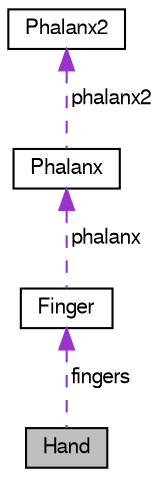 digraph "Hand"
{
 // LATEX_PDF_SIZE
  bgcolor="transparent";
  edge [fontname="FreeSans",fontsize="10",labelfontname="FreeSans",labelfontsize="10"];
  node [fontname="FreeSans",fontsize="10",shape=record];
  Node1 [label="Hand",height=0.2,width=0.4,color="black", fillcolor="grey75", style="filled", fontcolor="black",tooltip="Hand class // Wrist."];
  Node2 -> Node1 [dir="back",color="darkorchid3",fontsize="10",style="dashed",label=" fingers" ,fontname="FreeSans"];
  Node2 [label="Finger",height=0.2,width=0.4,color="black",URL="$a02408.html",tooltip="Finger class."];
  Node3 -> Node2 [dir="back",color="darkorchid3",fontsize="10",style="dashed",label=" phalanx" ,fontname="FreeSans"];
  Node3 [label="Phalanx",height=0.2,width=0.4,color="black",URL="$a02404.html",tooltip="Phalanx class."];
  Node4 -> Node3 [dir="back",color="darkorchid3",fontsize="10",style="dashed",label=" phalanx2" ,fontname="FreeSans"];
  Node4 [label="Phalanx2",height=0.2,width=0.4,color="black",URL="$a02400.html",tooltip="Phalanx2 class."];
}
